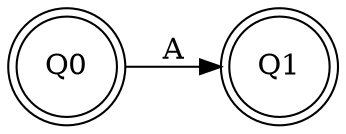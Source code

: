 digraph G {
	rankdir=LR;
	Q0->Q1[ label=A ];
	Q0 [ shape=doublecircle ];
	Q1 [ shape=doublecircle ];

}
